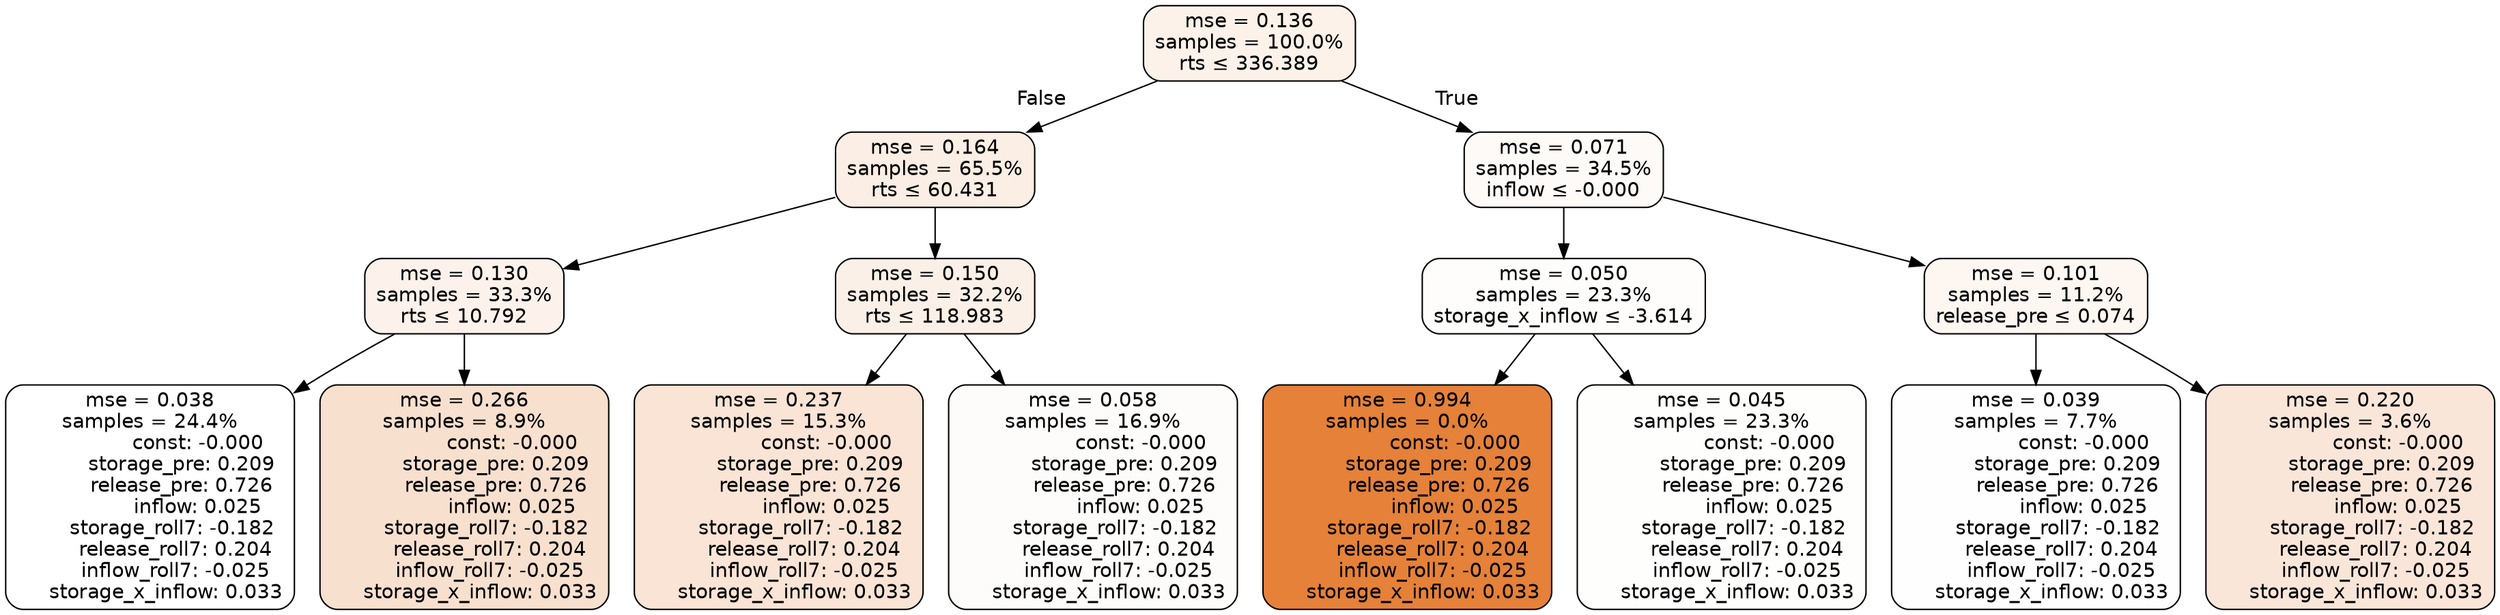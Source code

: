 digraph tree {
node [shape=rectangle, style="filled, rounded", color="black", fontname=helvetica] ;
edge [fontname=helvetica] ;
	"0" [label="mse = 0.136
samples = 100.0%
rts &le; 336.389", fillcolor="#fcf2ea"]
	"1" [label="mse = 0.164
samples = 65.5%
rts &le; 60.431", fillcolor="#fbeee4"]
	"2" [label="mse = 0.130
samples = 33.3%
rts &le; 10.792", fillcolor="#fcf2eb"]
	"3" [label="mse = 0.038
samples = 24.4%
               const: -0.000
          storage_pre: 0.209
          release_pre: 0.726
               inflow: 0.025
       storage_roll7: -0.182
        release_roll7: 0.204
        inflow_roll7: -0.025
     storage_x_inflow: 0.033", fillcolor="#ffffff"]
	"4" [label="mse = 0.266
samples = 8.9%
               const: -0.000
          storage_pre: 0.209
          release_pre: 0.726
               inflow: 0.025
       storage_roll7: -0.182
        release_roll7: 0.204
        inflow_roll7: -0.025
     storage_x_inflow: 0.033", fillcolor="#f8e0cf"]
	"5" [label="mse = 0.150
samples = 32.2%
rts &le; 118.983", fillcolor="#fbf0e7"]
	"6" [label="mse = 0.237
samples = 15.3%
               const: -0.000
          storage_pre: 0.209
          release_pre: 0.726
               inflow: 0.025
       storage_roll7: -0.182
        release_roll7: 0.204
        inflow_roll7: -0.025
     storage_x_inflow: 0.033", fillcolor="#f9e4d5"]
	"7" [label="mse = 0.058
samples = 16.9%
               const: -0.000
          storage_pre: 0.209
          release_pre: 0.726
               inflow: 0.025
       storage_roll7: -0.182
        release_roll7: 0.204
        inflow_roll7: -0.025
     storage_x_inflow: 0.033", fillcolor="#fefcfa"]
	"8" [label="mse = 0.071
samples = 34.5%
inflow &le; -0.000", fillcolor="#fefaf8"]
	"9" [label="mse = 0.050
samples = 23.3%
storage_x_inflow &le; -3.614", fillcolor="#fefdfc"]
	"10" [label="mse = 0.994
samples = 0.0%
               const: -0.000
          storage_pre: 0.209
          release_pre: 0.726
               inflow: 0.025
       storage_roll7: -0.182
        release_roll7: 0.204
        inflow_roll7: -0.025
     storage_x_inflow: 0.033", fillcolor="#e58139"]
	"11" [label="mse = 0.045
samples = 23.3%
               const: -0.000
          storage_pre: 0.209
          release_pre: 0.726
               inflow: 0.025
       storage_roll7: -0.182
        release_roll7: 0.204
        inflow_roll7: -0.025
     storage_x_inflow: 0.033", fillcolor="#fefefd"]
	"12" [label="mse = 0.101
samples = 11.2%
release_pre &le; 0.074", fillcolor="#fdf6f1"]
	"13" [label="mse = 0.039
samples = 7.7%
               const: -0.000
          storage_pre: 0.209
          release_pre: 0.726
               inflow: 0.025
       storage_roll7: -0.182
        release_roll7: 0.204
        inflow_roll7: -0.025
     storage_x_inflow: 0.033", fillcolor="#fefefe"]
	"14" [label="mse = 0.220
samples = 3.6%
               const: -0.000
          storage_pre: 0.209
          release_pre: 0.726
               inflow: 0.025
       storage_roll7: -0.182
        release_roll7: 0.204
        inflow_roll7: -0.025
     storage_x_inflow: 0.033", fillcolor="#fae6d9"]

	"0" -> "1" [labeldistance=2.5, labelangle=45, headlabel="False"]
	"1" -> "2"
	"2" -> "3"
	"2" -> "4"
	"1" -> "5"
	"5" -> "6"
	"5" -> "7"
	"0" -> "8" [labeldistance=2.5, labelangle=-45, headlabel="True"]
	"8" -> "9"
	"9" -> "10"
	"9" -> "11"
	"8" -> "12"
	"12" -> "13"
	"12" -> "14"
}